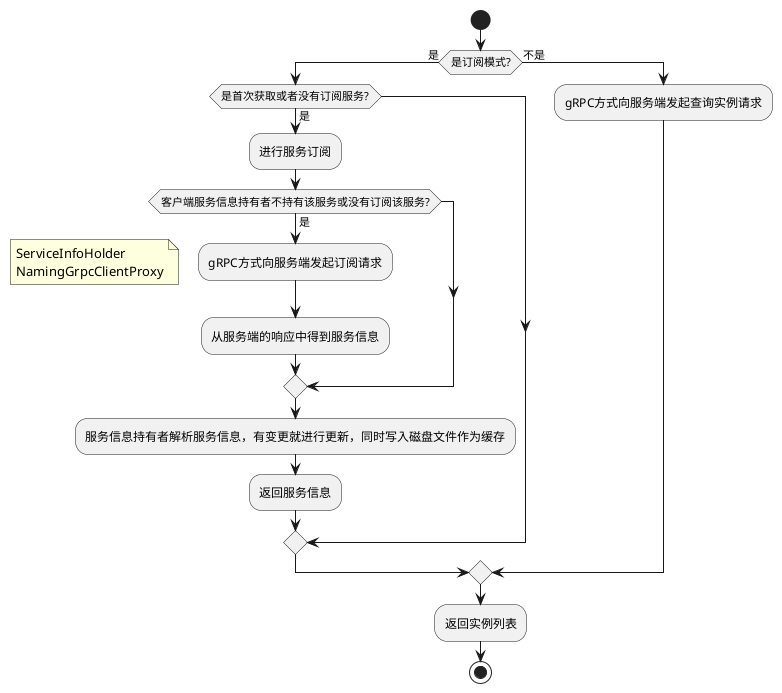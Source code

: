 @startuml
'https://plantuml.com/activity-diagram-beta

start
if (是订阅模式?) is (是) then
  if (是首次获取或者没有订阅服务?) is (是) then
    :进行服务订阅;
    if (客户端服务信息持有者不持有该服务或没有订阅该服务?) is (是) then
      :gRPC方式向服务端发起订阅请求;
      floating note left: ServiceInfoHolder\nNamingGrpcClientProxy
      :从服务端的响应中得到服务信息;
    endif
    :服务信息持有者解析服务信息，有变更就进行更新，同时写入磁盘文件作为缓存;
    :返回服务信息;
  endif
else (不是)
  :gRPC方式向服务端发起查询实例请求;
endif
:返回实例列表;

stop

@enduml
